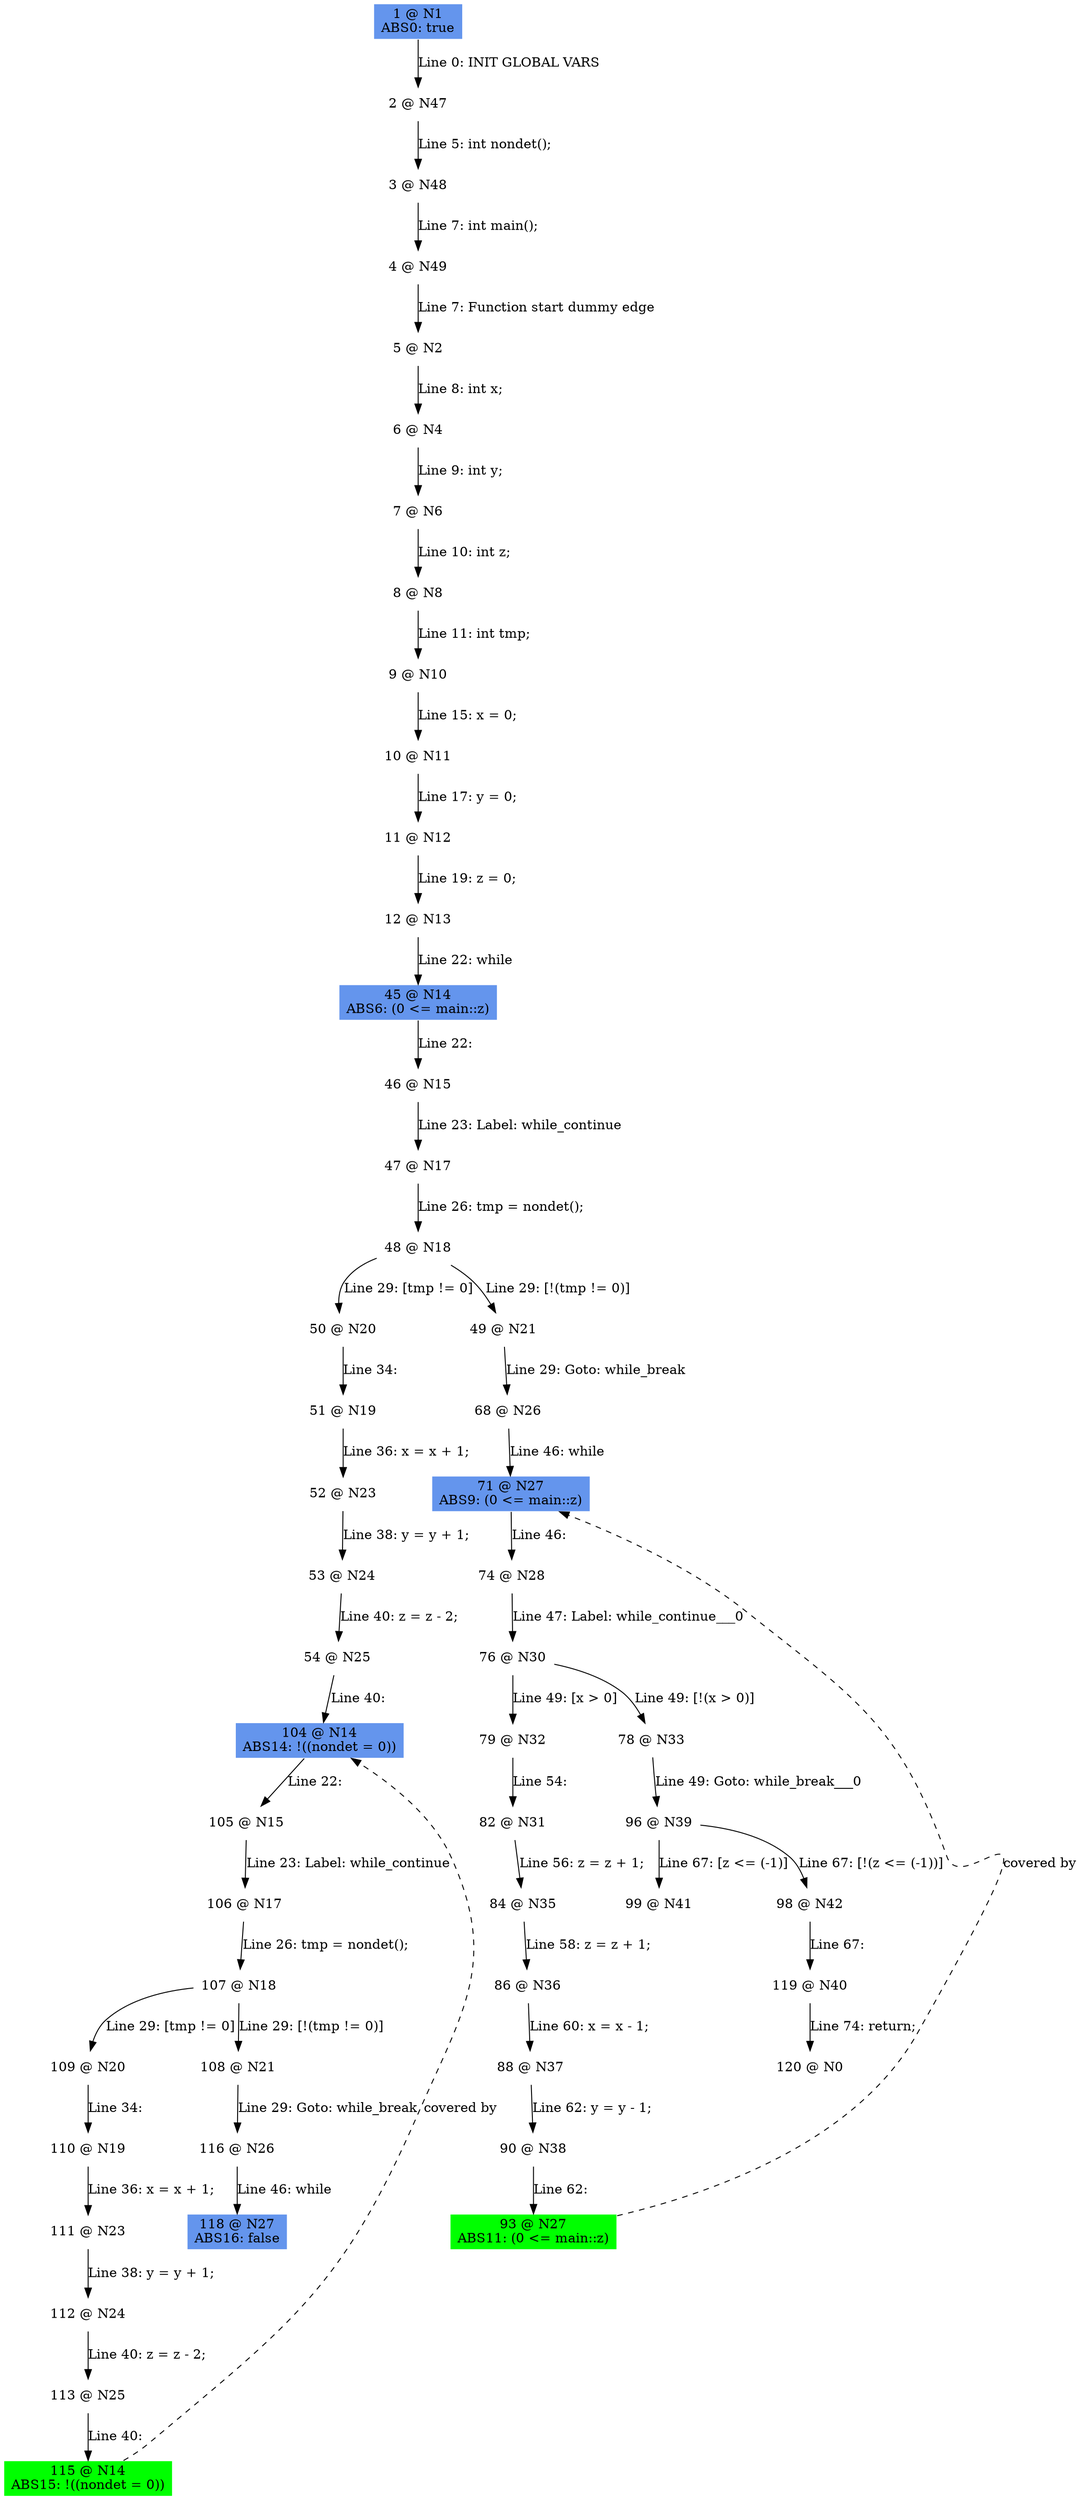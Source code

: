 digraph ARG {
node [style="filled" shape="box" color="white"]
1 [fillcolor="cornflowerblue" label="1 @ N1\nABS0: true" id="1"]
2 [label="2 @ N47" id="2"]
3 [label="3 @ N48" id="3"]
4 [label="4 @ N49" id="4"]
5 [label="5 @ N2" id="5"]
6 [label="6 @ N4" id="6"]
7 [label="7 @ N6" id="7"]
8 [label="8 @ N8" id="8"]
9 [label="9 @ N10" id="9"]
10 [label="10 @ N11" id="10"]
11 [label="11 @ N12" id="11"]
12 [label="12 @ N13" id="12"]
45 [fillcolor="cornflowerblue" label="45 @ N14\nABS6: (0 <= main::z)" id="45"]
46 [label="46 @ N15" id="46"]
47 [label="47 @ N17" id="47"]
48 [label="48 @ N18" id="48"]
50 [label="50 @ N20" id="50"]
51 [label="51 @ N19" id="51"]
52 [label="52 @ N23" id="52"]
53 [label="53 @ N24" id="53"]
54 [label="54 @ N25" id="54"]
104 [fillcolor="cornflowerblue" label="104 @ N14\nABS14: !((nondet = 0))" id="104"]
105 [label="105 @ N15" id="105"]
106 [label="106 @ N17" id="106"]
107 [label="107 @ N18" id="107"]
109 [label="109 @ N20" id="109"]
110 [label="110 @ N19" id="110"]
111 [label="111 @ N23" id="111"]
112 [label="112 @ N24" id="112"]
113 [label="113 @ N25" id="113"]
115 [fillcolor="green" label="115 @ N14\nABS15: !((nondet = 0))" id="115"]
108 [label="108 @ N21" id="108"]
116 [label="116 @ N26" id="116"]
118 [fillcolor="cornflowerblue" label="118 @ N27\nABS16: false" id="118"]
49 [label="49 @ N21" id="49"]
68 [label="68 @ N26" id="68"]
71 [fillcolor="cornflowerblue" label="71 @ N27\nABS9: (0 <= main::z)" id="71"]
74 [label="74 @ N28" id="74"]
76 [label="76 @ N30" id="76"]
79 [label="79 @ N32" id="79"]
82 [label="82 @ N31" id="82"]
84 [label="84 @ N35" id="84"]
86 [label="86 @ N36" id="86"]
88 [label="88 @ N37" id="88"]
90 [label="90 @ N38" id="90"]
93 [fillcolor="green" label="93 @ N27\nABS11: (0 <= main::z)" id="93"]
78 [label="78 @ N33" id="78"]
96 [label="96 @ N39" id="96"]
99 [label="99 @ N41" id="99"]
98 [label="98 @ N42" id="98"]
119 [label="119 @ N40" id="119"]
120 [label="120 @ N0" id="120"]
1 -> 2 [label="Line 0: INIT GLOBAL VARS" id="1 -> 2"]
2 -> 3 [label="Line 5: int nondet();" id="2 -> 3"]
3 -> 4 [label="Line 7: int main();" id="3 -> 4"]
4 -> 5 [label="Line 7: Function start dummy edge" id="4 -> 5"]
5 -> 6 [label="Line 8: int x;" id="5 -> 6"]
6 -> 7 [label="Line 9: int y;" id="6 -> 7"]
7 -> 8 [label="Line 10: int z;" id="7 -> 8"]
8 -> 9 [label="Line 11: int tmp;" id="8 -> 9"]
9 -> 10 [label="Line 15: x = 0;" id="9 -> 10"]
10 -> 11 [label="Line 17: y = 0;" id="10 -> 11"]
11 -> 12 [label="Line 19: z = 0;" id="11 -> 12"]
12 -> 45 [label="Line 22: while" id="12 -> 45"]
45 -> 46 [label="Line 22: " id="45 -> 46"]
46 -> 47 [label="Line 23: Label: while_continue" id="46 -> 47"]
47 -> 48 [label="Line 26: tmp = nondet();" id="47 -> 48"]
48 -> 49 [label="Line 29: [!(tmp != 0)]" id="48 -> 49"]
48 -> 50 [label="Line 29: [tmp != 0]" id="48 -> 50"]
50 -> 51 [label="Line 34: " id="50 -> 51"]
51 -> 52 [label="Line 36: x = x + 1;" id="51 -> 52"]
52 -> 53 [label="Line 38: y = y + 1;" id="52 -> 53"]
53 -> 54 [label="Line 40: z = z - 2;" id="53 -> 54"]
54 -> 104 [label="Line 40: " id="54 -> 104"]
115 -> 104 [style="dashed" weight="0" label="covered by"]
104 -> 105 [label="Line 22: " id="104 -> 105"]
105 -> 106 [label="Line 23: Label: while_continue" id="105 -> 106"]
106 -> 107 [label="Line 26: tmp = nondet();" id="106 -> 107"]
107 -> 108 [label="Line 29: [!(tmp != 0)]" id="107 -> 108"]
107 -> 109 [label="Line 29: [tmp != 0]" id="107 -> 109"]
109 -> 110 [label="Line 34: " id="109 -> 110"]
110 -> 111 [label="Line 36: x = x + 1;" id="110 -> 111"]
111 -> 112 [label="Line 38: y = y + 1;" id="111 -> 112"]
112 -> 113 [label="Line 40: z = z - 2;" id="112 -> 113"]
113 -> 115 [label="Line 40: " id="113 -> 115"]
108 -> 116 [label="Line 29: Goto: while_break" id="108 -> 116"]
116 -> 118 [label="Line 46: while" id="116 -> 118"]
49 -> 68 [label="Line 29: Goto: while_break" id="49 -> 68"]
68 -> 71 [label="Line 46: while" id="68 -> 71"]
93 -> 71 [style="dashed" weight="0" label="covered by"]
71 -> 74 [label="Line 46: " id="71 -> 74"]
74 -> 76 [label="Line 47: Label: while_continue___0" id="74 -> 76"]
76 -> 78 [label="Line 49: [!(x > 0)]" id="76 -> 78"]
76 -> 79 [label="Line 49: [x > 0]" id="76 -> 79"]
79 -> 82 [label="Line 54: " id="79 -> 82"]
82 -> 84 [label="Line 56: z = z + 1;" id="82 -> 84"]
84 -> 86 [label="Line 58: z = z + 1;" id="84 -> 86"]
86 -> 88 [label="Line 60: x = x - 1;" id="86 -> 88"]
88 -> 90 [label="Line 62: y = y - 1;" id="88 -> 90"]
90 -> 93 [label="Line 62: " id="90 -> 93"]
78 -> 96 [label="Line 49: Goto: while_break___0" id="78 -> 96"]
96 -> 98 [label="Line 67: [!(z <= (-1))]" id="96 -> 98"]
96 -> 99 [label="Line 67: [z <= (-1)]" id="96 -> 99"]
98 -> 119 [label="Line 67: " id="98 -> 119"]
119 -> 120 [label="Line 74: return;" id="119 -> 120"]
}
